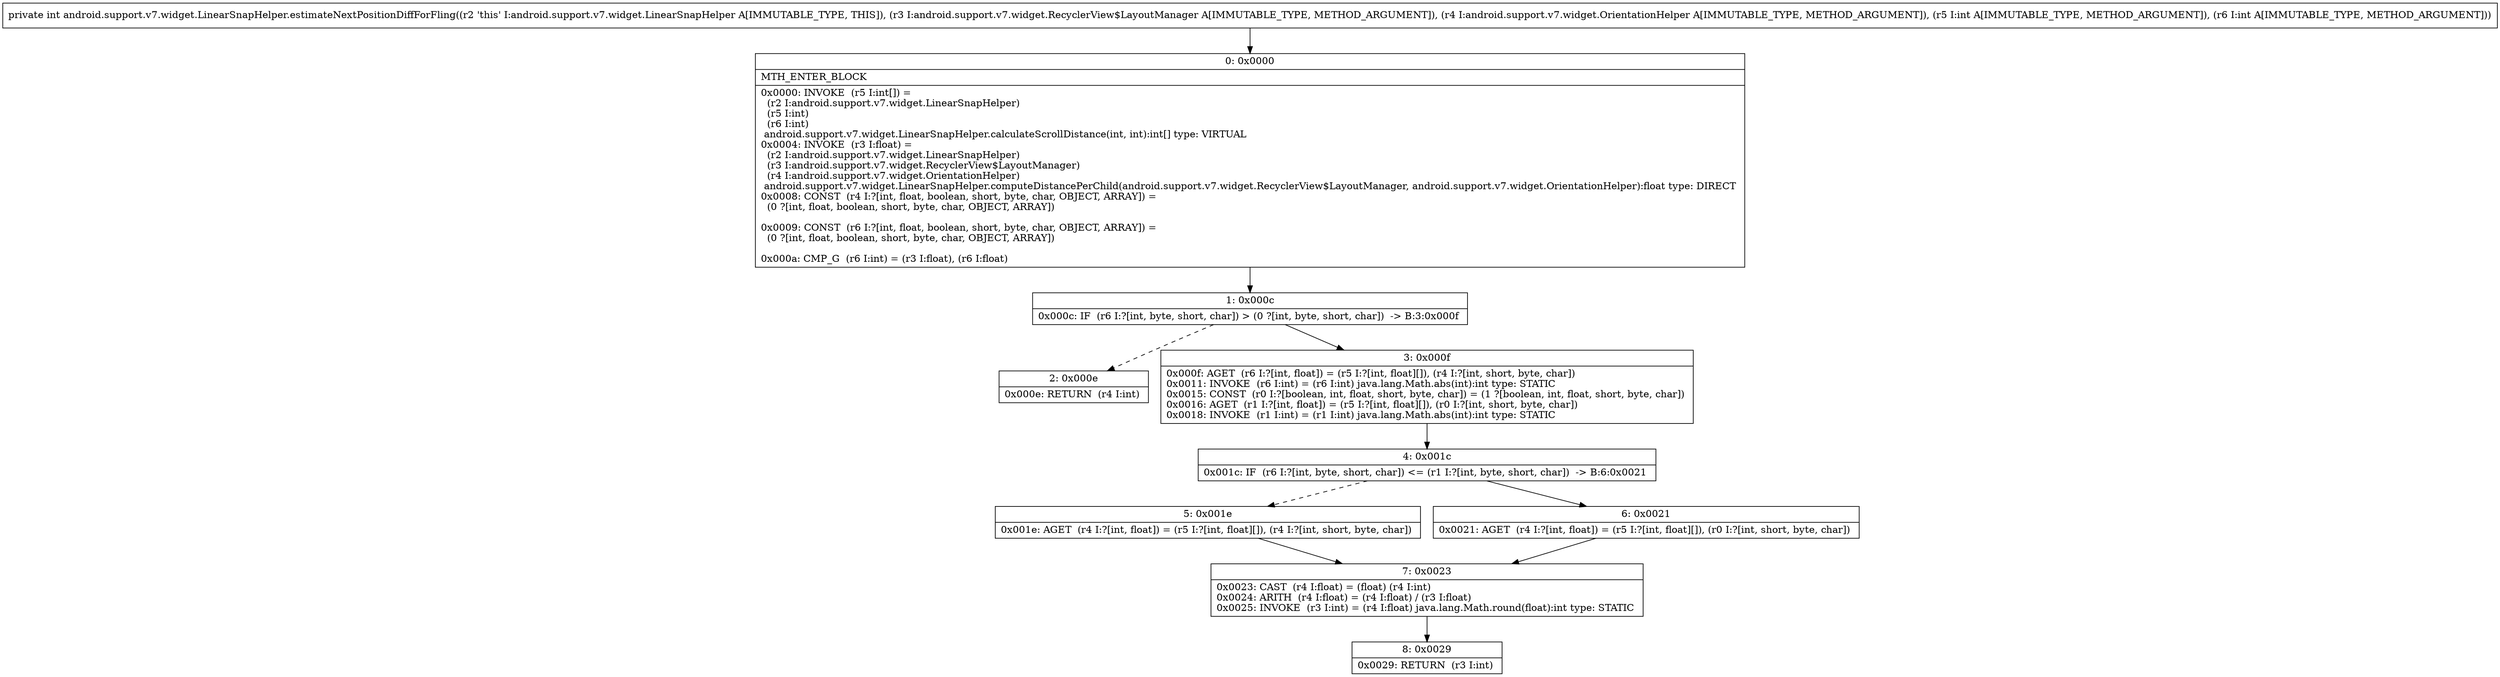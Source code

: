 digraph "CFG forandroid.support.v7.widget.LinearSnapHelper.estimateNextPositionDiffForFling(Landroid\/support\/v7\/widget\/RecyclerView$LayoutManager;Landroid\/support\/v7\/widget\/OrientationHelper;II)I" {
Node_0 [shape=record,label="{0\:\ 0x0000|MTH_ENTER_BLOCK\l|0x0000: INVOKE  (r5 I:int[]) = \l  (r2 I:android.support.v7.widget.LinearSnapHelper)\l  (r5 I:int)\l  (r6 I:int)\l android.support.v7.widget.LinearSnapHelper.calculateScrollDistance(int, int):int[] type: VIRTUAL \l0x0004: INVOKE  (r3 I:float) = \l  (r2 I:android.support.v7.widget.LinearSnapHelper)\l  (r3 I:android.support.v7.widget.RecyclerView$LayoutManager)\l  (r4 I:android.support.v7.widget.OrientationHelper)\l android.support.v7.widget.LinearSnapHelper.computeDistancePerChild(android.support.v7.widget.RecyclerView$LayoutManager, android.support.v7.widget.OrientationHelper):float type: DIRECT \l0x0008: CONST  (r4 I:?[int, float, boolean, short, byte, char, OBJECT, ARRAY]) = \l  (0 ?[int, float, boolean, short, byte, char, OBJECT, ARRAY])\l \l0x0009: CONST  (r6 I:?[int, float, boolean, short, byte, char, OBJECT, ARRAY]) = \l  (0 ?[int, float, boolean, short, byte, char, OBJECT, ARRAY])\l \l0x000a: CMP_G  (r6 I:int) = (r3 I:float), (r6 I:float) \l}"];
Node_1 [shape=record,label="{1\:\ 0x000c|0x000c: IF  (r6 I:?[int, byte, short, char]) \> (0 ?[int, byte, short, char])  \-\> B:3:0x000f \l}"];
Node_2 [shape=record,label="{2\:\ 0x000e|0x000e: RETURN  (r4 I:int) \l}"];
Node_3 [shape=record,label="{3\:\ 0x000f|0x000f: AGET  (r6 I:?[int, float]) = (r5 I:?[int, float][]), (r4 I:?[int, short, byte, char]) \l0x0011: INVOKE  (r6 I:int) = (r6 I:int) java.lang.Math.abs(int):int type: STATIC \l0x0015: CONST  (r0 I:?[boolean, int, float, short, byte, char]) = (1 ?[boolean, int, float, short, byte, char]) \l0x0016: AGET  (r1 I:?[int, float]) = (r5 I:?[int, float][]), (r0 I:?[int, short, byte, char]) \l0x0018: INVOKE  (r1 I:int) = (r1 I:int) java.lang.Math.abs(int):int type: STATIC \l}"];
Node_4 [shape=record,label="{4\:\ 0x001c|0x001c: IF  (r6 I:?[int, byte, short, char]) \<= (r1 I:?[int, byte, short, char])  \-\> B:6:0x0021 \l}"];
Node_5 [shape=record,label="{5\:\ 0x001e|0x001e: AGET  (r4 I:?[int, float]) = (r5 I:?[int, float][]), (r4 I:?[int, short, byte, char]) \l}"];
Node_6 [shape=record,label="{6\:\ 0x0021|0x0021: AGET  (r4 I:?[int, float]) = (r5 I:?[int, float][]), (r0 I:?[int, short, byte, char]) \l}"];
Node_7 [shape=record,label="{7\:\ 0x0023|0x0023: CAST  (r4 I:float) = (float) (r4 I:int) \l0x0024: ARITH  (r4 I:float) = (r4 I:float) \/ (r3 I:float) \l0x0025: INVOKE  (r3 I:int) = (r4 I:float) java.lang.Math.round(float):int type: STATIC \l}"];
Node_8 [shape=record,label="{8\:\ 0x0029|0x0029: RETURN  (r3 I:int) \l}"];
MethodNode[shape=record,label="{private int android.support.v7.widget.LinearSnapHelper.estimateNextPositionDiffForFling((r2 'this' I:android.support.v7.widget.LinearSnapHelper A[IMMUTABLE_TYPE, THIS]), (r3 I:android.support.v7.widget.RecyclerView$LayoutManager A[IMMUTABLE_TYPE, METHOD_ARGUMENT]), (r4 I:android.support.v7.widget.OrientationHelper A[IMMUTABLE_TYPE, METHOD_ARGUMENT]), (r5 I:int A[IMMUTABLE_TYPE, METHOD_ARGUMENT]), (r6 I:int A[IMMUTABLE_TYPE, METHOD_ARGUMENT])) }"];
MethodNode -> Node_0;
Node_0 -> Node_1;
Node_1 -> Node_2[style=dashed];
Node_1 -> Node_3;
Node_3 -> Node_4;
Node_4 -> Node_5[style=dashed];
Node_4 -> Node_6;
Node_5 -> Node_7;
Node_6 -> Node_7;
Node_7 -> Node_8;
}

